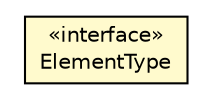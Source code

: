 #!/usr/local/bin/dot
#
# Class diagram 
# Generated by UMLGraph version R5_6-24-gf6e263 (http://www.umlgraph.org/)
#

digraph G {
	edge [fontname="Helvetica",fontsize=10,labelfontname="Helvetica",labelfontsize=10];
	node [fontname="Helvetica",fontsize=10,shape=plaintext];
	nodesep=0.25;
	ranksep=0.5;
	// org.universAAL.lddi.lib.ieeex73std.org.bn.coders.ElementType
	c3812471 [label=<<table title="org.universAAL.lddi.lib.ieeex73std.org.bn.coders.ElementType" border="0" cellborder="1" cellspacing="0" cellpadding="2" port="p" bgcolor="lemonChiffon" href="./ElementType.html">
		<tr><td><table border="0" cellspacing="0" cellpadding="1">
<tr><td align="center" balign="center"> &#171;interface&#187; </td></tr>
<tr><td align="center" balign="center"> ElementType </td></tr>
		</table></td></tr>
		</table>>, URL="./ElementType.html", fontname="Helvetica", fontcolor="black", fontsize=10.0];
}


